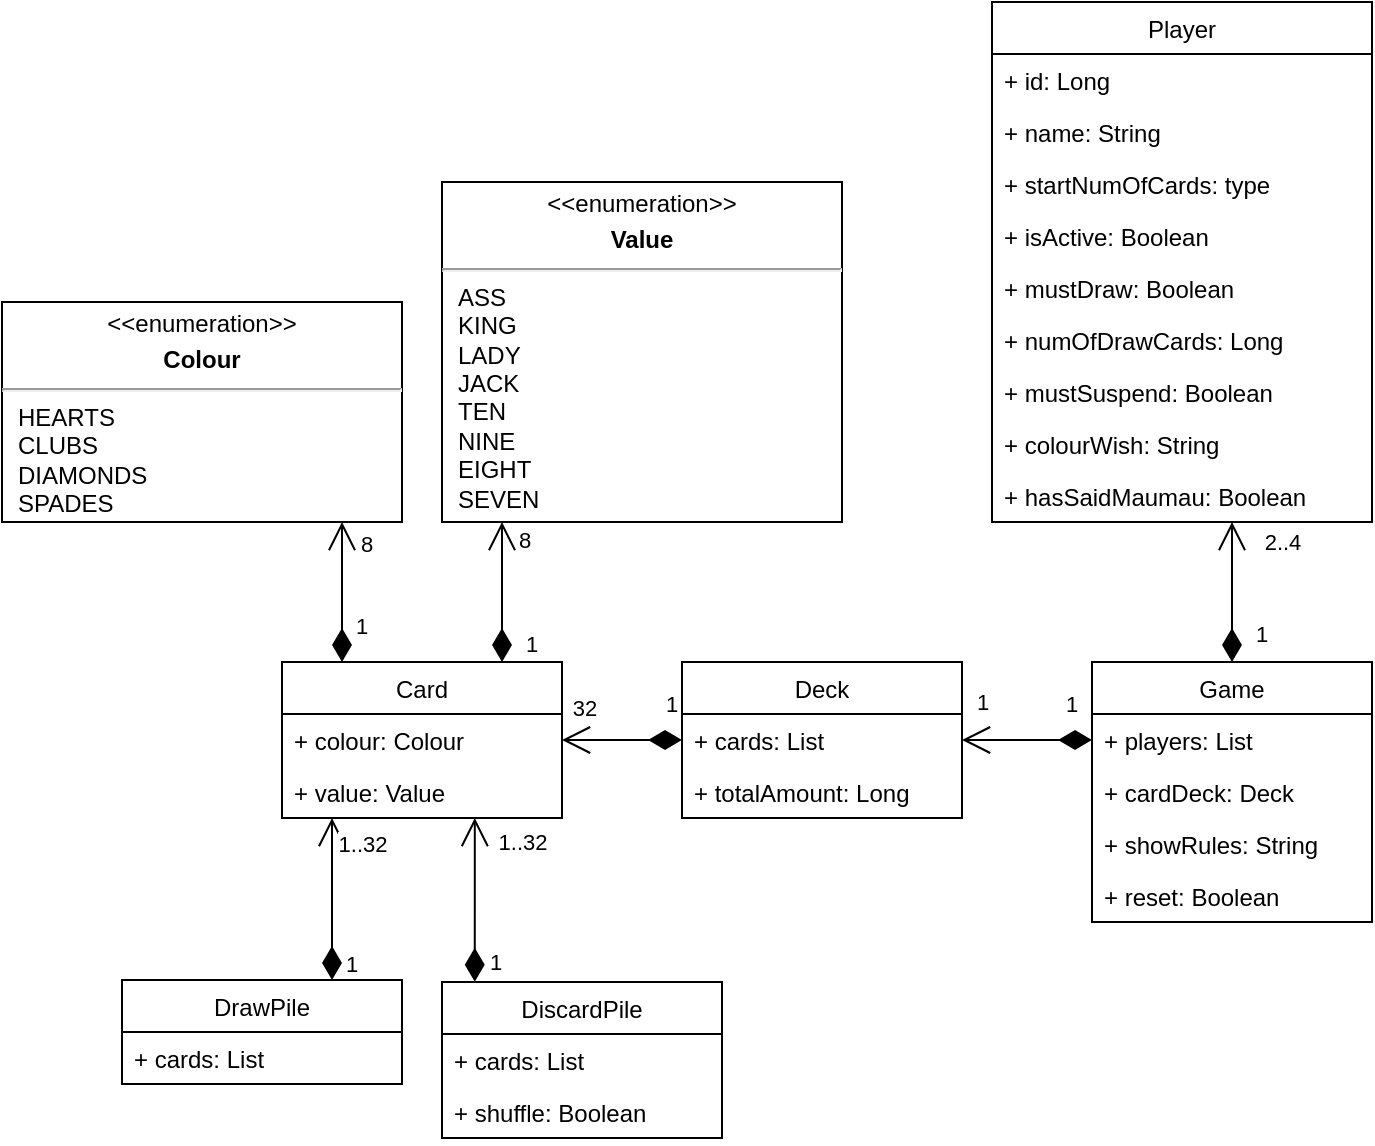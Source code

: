 <mxfile version="17.4.6" type="device"><diagram id="bj6Q8kGTr0pkgQq6tZRm" name="Seite-1"><mxGraphModel dx="524" dy="378" grid="1" gridSize="10" guides="1" tooltips="1" connect="1" arrows="1" fold="1" page="1" pageScale="1" pageWidth="827" pageHeight="1169" math="0" shadow="0"><root><mxCell id="0"/><mxCell id="1" parent="0"/><mxCell id="77sjMMR5Yvf_XChXpcGN-28" value="Card" style="swimlane;fontStyle=0;childLayout=stackLayout;horizontal=1;startSize=26;fillColor=none;horizontalStack=0;resizeParent=1;resizeParentMax=0;resizeLast=0;collapsible=1;marginBottom=0;" parent="1" vertex="1"><mxGeometry x="160" y="400" width="140" height="78" as="geometry"/></mxCell><mxCell id="77sjMMR5Yvf_XChXpcGN-29" value="+ colour: Colour" style="text;strokeColor=none;fillColor=none;align=left;verticalAlign=top;spacingLeft=4;spacingRight=4;overflow=hidden;rotatable=0;points=[[0,0.5],[1,0.5]];portConstraint=eastwest;" parent="77sjMMR5Yvf_XChXpcGN-28" vertex="1"><mxGeometry y="26" width="140" height="26" as="geometry"/></mxCell><mxCell id="77sjMMR5Yvf_XChXpcGN-30" value="+ value: Value" style="text;strokeColor=none;fillColor=none;align=left;verticalAlign=top;spacingLeft=4;spacingRight=4;overflow=hidden;rotatable=0;points=[[0,0.5],[1,0.5]];portConstraint=eastwest;" parent="77sjMMR5Yvf_XChXpcGN-28" vertex="1"><mxGeometry y="52" width="140" height="26" as="geometry"/></mxCell><mxCell id="77sjMMR5Yvf_XChXpcGN-31" value="Player" style="swimlane;fontStyle=0;childLayout=stackLayout;horizontal=1;startSize=26;fillColor=none;horizontalStack=0;resizeParent=1;resizeParentMax=0;resizeLast=0;collapsible=1;marginBottom=0;" parent="1" vertex="1"><mxGeometry x="515" y="70" width="190" height="260" as="geometry"/></mxCell><mxCell id="77sjMMR5Yvf_XChXpcGN-32" value="+ id: Long" style="text;strokeColor=none;fillColor=none;align=left;verticalAlign=top;spacingLeft=4;spacingRight=4;overflow=hidden;rotatable=0;points=[[0,0.5],[1,0.5]];portConstraint=eastwest;" parent="77sjMMR5Yvf_XChXpcGN-31" vertex="1"><mxGeometry y="26" width="190" height="26" as="geometry"/></mxCell><mxCell id="77sjMMR5Yvf_XChXpcGN-34" value="+ name: String" style="text;strokeColor=none;fillColor=none;align=left;verticalAlign=top;spacingLeft=4;spacingRight=4;overflow=hidden;rotatable=0;points=[[0,0.5],[1,0.5]];portConstraint=eastwest;" parent="77sjMMR5Yvf_XChXpcGN-31" vertex="1"><mxGeometry y="52" width="190" height="26" as="geometry"/></mxCell><mxCell id="77sjMMR5Yvf_XChXpcGN-33" value="+ startNumOfCards: type" style="text;strokeColor=none;fillColor=none;align=left;verticalAlign=top;spacingLeft=4;spacingRight=4;overflow=hidden;rotatable=0;points=[[0,0.5],[1,0.5]];portConstraint=eastwest;" parent="77sjMMR5Yvf_XChXpcGN-31" vertex="1"><mxGeometry y="78" width="190" height="26" as="geometry"/></mxCell><mxCell id="77sjMMR5Yvf_XChXpcGN-35" value="+ isActive: Boolean" style="text;strokeColor=none;fillColor=none;align=left;verticalAlign=top;spacingLeft=4;spacingRight=4;overflow=hidden;rotatable=0;points=[[0,0.5],[1,0.5]];portConstraint=eastwest;" parent="77sjMMR5Yvf_XChXpcGN-31" vertex="1"><mxGeometry y="104" width="190" height="26" as="geometry"/></mxCell><mxCell id="S1vb69_Zerg-ERHGtHPL-10" value="+ mustDraw: Boolean" style="text;strokeColor=none;fillColor=none;align=left;verticalAlign=top;spacingLeft=4;spacingRight=4;overflow=hidden;rotatable=0;points=[[0,0.5],[1,0.5]];portConstraint=eastwest;" vertex="1" parent="77sjMMR5Yvf_XChXpcGN-31"><mxGeometry y="130" width="190" height="26" as="geometry"/></mxCell><mxCell id="LWqvd5Fts955x7SQUY-z-13" value="+ numOfDrawCards: Long" style="text;strokeColor=none;fillColor=none;align=left;verticalAlign=top;spacingLeft=4;spacingRight=4;overflow=hidden;rotatable=0;points=[[0,0.5],[1,0.5]];portConstraint=eastwest;" parent="77sjMMR5Yvf_XChXpcGN-31" vertex="1"><mxGeometry y="156" width="190" height="26" as="geometry"/></mxCell><mxCell id="S1vb69_Zerg-ERHGtHPL-12" value="+ mustSuspend: Boolean" style="text;strokeColor=none;fillColor=none;align=left;verticalAlign=top;spacingLeft=4;spacingRight=4;overflow=hidden;rotatable=0;points=[[0,0.5],[1,0.5]];portConstraint=eastwest;" vertex="1" parent="77sjMMR5Yvf_XChXpcGN-31"><mxGeometry y="182" width="190" height="26" as="geometry"/></mxCell><mxCell id="S1vb69_Zerg-ERHGtHPL-13" value="+ colourWish: String" style="text;strokeColor=none;fillColor=none;align=left;verticalAlign=top;spacingLeft=4;spacingRight=4;overflow=hidden;rotatable=0;points=[[0,0.5],[1,0.5]];portConstraint=eastwest;" vertex="1" parent="77sjMMR5Yvf_XChXpcGN-31"><mxGeometry y="208" width="190" height="26" as="geometry"/></mxCell><mxCell id="77sjMMR5Yvf_XChXpcGN-36" value="+ hasSaidMaumau: Boolean" style="text;strokeColor=none;fillColor=none;align=left;verticalAlign=top;spacingLeft=4;spacingRight=4;overflow=hidden;rotatable=0;points=[[0,0.5],[1,0.5]];portConstraint=eastwest;" parent="77sjMMR5Yvf_XChXpcGN-31" vertex="1"><mxGeometry y="234" width="190" height="26" as="geometry"/></mxCell><mxCell id="77sjMMR5Yvf_XChXpcGN-37" value="Deck" style="swimlane;fontStyle=0;childLayout=stackLayout;horizontal=1;startSize=26;fillColor=none;horizontalStack=0;resizeParent=1;resizeParentMax=0;resizeLast=0;collapsible=1;marginBottom=0;" parent="1" vertex="1"><mxGeometry x="360" y="400" width="140" height="78" as="geometry"/></mxCell><mxCell id="77sjMMR5Yvf_XChXpcGN-38" value="+ cards: List" style="text;strokeColor=none;fillColor=none;align=left;verticalAlign=top;spacingLeft=4;spacingRight=4;overflow=hidden;rotatable=0;points=[[0,0.5],[1,0.5]];portConstraint=eastwest;" parent="77sjMMR5Yvf_XChXpcGN-37" vertex="1"><mxGeometry y="26" width="140" height="26" as="geometry"/></mxCell><mxCell id="77sjMMR5Yvf_XChXpcGN-39" value="+ totalAmount: Long" style="text;strokeColor=none;fillColor=none;align=left;verticalAlign=top;spacingLeft=4;spacingRight=4;overflow=hidden;rotatable=0;points=[[0,0.5],[1,0.5]];portConstraint=eastwest;" parent="77sjMMR5Yvf_XChXpcGN-37" vertex="1"><mxGeometry y="52" width="140" height="26" as="geometry"/></mxCell><mxCell id="77sjMMR5Yvf_XChXpcGN-40" value="DrawPile" style="swimlane;fontStyle=0;childLayout=stackLayout;horizontal=1;startSize=26;fillColor=none;horizontalStack=0;resizeParent=1;resizeParentMax=0;resizeLast=0;collapsible=1;marginBottom=0;" parent="1" vertex="1"><mxGeometry x="80" y="559" width="140" height="52" as="geometry"/></mxCell><mxCell id="77sjMMR5Yvf_XChXpcGN-41" value="+ cards: List" style="text;strokeColor=none;fillColor=none;align=left;verticalAlign=top;spacingLeft=4;spacingRight=4;overflow=hidden;rotatable=0;points=[[0,0.5],[1,0.5]];portConstraint=eastwest;" parent="77sjMMR5Yvf_XChXpcGN-40" vertex="1"><mxGeometry y="26" width="140" height="26" as="geometry"/></mxCell><mxCell id="77sjMMR5Yvf_XChXpcGN-42" value="DiscardPile" style="swimlane;fontStyle=0;childLayout=stackLayout;horizontal=1;startSize=26;fillColor=none;horizontalStack=0;resizeParent=1;resizeParentMax=0;resizeLast=0;collapsible=1;marginBottom=0;" parent="1" vertex="1"><mxGeometry x="240" y="560" width="140" height="78" as="geometry"/></mxCell><mxCell id="77sjMMR5Yvf_XChXpcGN-43" value="+ cards: List" style="text;strokeColor=none;fillColor=none;align=left;verticalAlign=top;spacingLeft=4;spacingRight=4;overflow=hidden;rotatable=0;points=[[0,0.5],[1,0.5]];portConstraint=eastwest;" parent="77sjMMR5Yvf_XChXpcGN-42" vertex="1"><mxGeometry y="26" width="140" height="26" as="geometry"/></mxCell><mxCell id="LWqvd5Fts955x7SQUY-z-17" value="+ shuffle: Boolean" style="text;strokeColor=none;fillColor=none;align=left;verticalAlign=top;spacingLeft=4;spacingRight=4;overflow=hidden;rotatable=0;points=[[0,0.5],[1,0.5]];portConstraint=eastwest;" parent="77sjMMR5Yvf_XChXpcGN-42" vertex="1"><mxGeometry y="52" width="140" height="26" as="geometry"/></mxCell><mxCell id="77sjMMR5Yvf_XChXpcGN-44" value="Game" style="swimlane;fontStyle=0;childLayout=stackLayout;horizontal=1;startSize=26;fillColor=none;horizontalStack=0;resizeParent=1;resizeParentMax=0;resizeLast=0;collapsible=1;marginBottom=0;" parent="1" vertex="1"><mxGeometry x="565" y="400" width="140" height="130" as="geometry"/></mxCell><mxCell id="77sjMMR5Yvf_XChXpcGN-45" value="+ players: List" style="text;strokeColor=none;fillColor=none;align=left;verticalAlign=top;spacingLeft=4;spacingRight=4;overflow=hidden;rotatable=0;points=[[0,0.5],[1,0.5]];portConstraint=eastwest;" parent="77sjMMR5Yvf_XChXpcGN-44" vertex="1"><mxGeometry y="26" width="140" height="26" as="geometry"/></mxCell><mxCell id="77sjMMR5Yvf_XChXpcGN-46" value="+ cardDeck: Deck" style="text;strokeColor=none;fillColor=none;align=left;verticalAlign=top;spacingLeft=4;spacingRight=4;overflow=hidden;rotatable=0;points=[[0,0.5],[1,0.5]];portConstraint=eastwest;" parent="77sjMMR5Yvf_XChXpcGN-44" vertex="1"><mxGeometry y="52" width="140" height="26" as="geometry"/></mxCell><mxCell id="S1vb69_Zerg-ERHGtHPL-9" value="+ showRules: String" style="text;strokeColor=none;fillColor=none;align=left;verticalAlign=top;spacingLeft=4;spacingRight=4;overflow=hidden;rotatable=0;points=[[0,0.5],[1,0.5]];portConstraint=eastwest;" vertex="1" parent="77sjMMR5Yvf_XChXpcGN-44"><mxGeometry y="78" width="140" height="26" as="geometry"/></mxCell><mxCell id="LWqvd5Fts955x7SQUY-z-15" value="+ reset: Boolean" style="text;strokeColor=none;fillColor=none;align=left;verticalAlign=top;spacingLeft=4;spacingRight=4;overflow=hidden;rotatable=0;points=[[0,0.5],[1,0.5]];portConstraint=eastwest;" parent="77sjMMR5Yvf_XChXpcGN-44" vertex="1"><mxGeometry y="104" width="140" height="26" as="geometry"/></mxCell><mxCell id="77sjMMR5Yvf_XChXpcGN-47" value="&lt;p style=&quot;margin: 0px ; margin-top: 4px ; text-align: center&quot;&gt;&amp;lt;&amp;lt;enumeration&amp;gt;&amp;gt;&lt;b&gt;&lt;br&gt;&lt;/b&gt;&lt;/p&gt;&lt;p style=&quot;margin: 0px ; margin-top: 4px ; text-align: center&quot;&gt;&lt;b&gt;Colour&lt;/b&gt;&lt;br&gt;&lt;b&gt;&lt;/b&gt;&lt;/p&gt;&lt;hr&gt;&lt;p style=&quot;margin: 0px ; margin-left: 8px ; text-align: left&quot;&gt;HEARTS&lt;br&gt;&lt;/p&gt;&lt;p style=&quot;margin: 0px ; margin-left: 8px ; text-align: left&quot;&gt;CLUBS&lt;/p&gt;&lt;p style=&quot;margin: 0px ; margin-left: 8px ; text-align: left&quot;&gt;DIAMONDS&lt;/p&gt;&lt;p style=&quot;margin: 0px ; margin-left: 8px ; text-align: left&quot;&gt;SPADES&lt;br&gt;&lt;/p&gt;&lt;p style=&quot;margin: 0px ; margin-left: 8px ; text-align: left&quot;&gt;&lt;br&gt;&lt;/p&gt;&lt;p style=&quot;margin: 0px ; margin-left: 8px ; text-align: left&quot;&gt;&lt;br&gt;&lt;/p&gt;" style="shape=rect;html=1;overflow=fill;whiteSpace=wrap;" parent="1" vertex="1"><mxGeometry x="20" y="220" width="200" height="110" as="geometry"/></mxCell><mxCell id="77sjMMR5Yvf_XChXpcGN-48" value="1" style="endArrow=open;html=1;endSize=12;startArrow=diamondThin;startSize=14;startFill=1;edgeStyle=orthogonalEdgeStyle;align=left;verticalAlign=bottom;rounded=0;" parent="1" source="77sjMMR5Yvf_XChXpcGN-37" target="77sjMMR5Yvf_XChXpcGN-28" edge="1"><mxGeometry x="-0.667" y="-9" relative="1" as="geometry"><mxPoint x="170" y="560" as="sourcePoint"/><mxPoint x="440" y="460" as="targetPoint"/><mxPoint as="offset"/><Array as="points"><mxPoint x="250" y="460"/><mxPoint x="250" y="460"/></Array></mxGeometry></mxCell><mxCell id="S1vb69_Zerg-ERHGtHPL-17" value="32" style="edgeLabel;html=1;align=center;verticalAlign=middle;resizable=0;points=[];" vertex="1" connectable="0" parent="77sjMMR5Yvf_XChXpcGN-48"><mxGeometry x="0.752" y="-1" relative="1" as="geometry"><mxPoint x="3" y="-15" as="offset"/></mxGeometry></mxCell><mxCell id="LWqvd5Fts955x7SQUY-z-18" value="1" style="endArrow=open;html=1;endSize=12;startArrow=diamondThin;startSize=14;startFill=1;edgeStyle=orthogonalEdgeStyle;align=left;verticalAlign=bottom;rounded=0;" parent="1" source="77sjMMR5Yvf_XChXpcGN-44" target="77sjMMR5Yvf_XChXpcGN-31" edge="1"><mxGeometry x="-0.857" y="-10" relative="1" as="geometry"><mxPoint x="530" y="300" as="sourcePoint"/><mxPoint x="690" y="300" as="targetPoint"/><Array as="points"><mxPoint x="590" y="262"/><mxPoint x="590" y="262"/></Array><mxPoint as="offset"/></mxGeometry></mxCell><mxCell id="S1vb69_Zerg-ERHGtHPL-5" value="2..4" style="edgeLabel;html=1;align=center;verticalAlign=middle;resizable=0;points=[];" vertex="1" connectable="0" parent="LWqvd5Fts955x7SQUY-z-18"><mxGeometry x="0.682" y="3" relative="1" as="geometry"><mxPoint x="28" y="-1" as="offset"/></mxGeometry></mxCell><mxCell id="S1vb69_Zerg-ERHGtHPL-1" value="1" style="endArrow=open;html=1;endSize=12;startArrow=diamondThin;startSize=14;startFill=1;edgeStyle=orthogonalEdgeStyle;align=left;verticalAlign=bottom;rounded=0;" edge="1" parent="1" source="77sjMMR5Yvf_XChXpcGN-28" target="77sjMMR5Yvf_XChXpcGN-47"><mxGeometry x="-0.743" y="-5" relative="1" as="geometry"><mxPoint x="90" y="360" as="sourcePoint"/><mxPoint x="250" y="360" as="targetPoint"/><Array as="points"><mxPoint x="190" y="360"/><mxPoint x="190" y="360"/></Array><mxPoint as="offset"/></mxGeometry></mxCell><mxCell id="S1vb69_Zerg-ERHGtHPL-2" value="8" style="edgeLabel;html=1;align=center;verticalAlign=middle;resizable=0;points=[];" vertex="1" connectable="0" parent="S1vb69_Zerg-ERHGtHPL-1"><mxGeometry x="0.759" y="-1" relative="1" as="geometry"><mxPoint x="11" y="2" as="offset"/></mxGeometry></mxCell><mxCell id="S1vb69_Zerg-ERHGtHPL-6" value="1" style="endArrow=open;html=1;endSize=12;startArrow=diamondThin;startSize=14;startFill=1;edgeStyle=orthogonalEdgeStyle;align=left;verticalAlign=bottom;rounded=0;" edge="1" parent="1" source="77sjMMR5Yvf_XChXpcGN-44" target="77sjMMR5Yvf_XChXpcGN-37"><mxGeometry x="-0.538" y="-9" relative="1" as="geometry"><mxPoint x="330" y="360" as="sourcePoint"/><mxPoint x="490" y="360" as="targetPoint"/><Array as="points"><mxPoint x="540" y="439"/><mxPoint x="540" y="439"/></Array><mxPoint as="offset"/></mxGeometry></mxCell><mxCell id="S1vb69_Zerg-ERHGtHPL-7" value="1" style="edgeLabel;html=1;align=center;verticalAlign=middle;resizable=0;points=[];" vertex="1" connectable="0" parent="S1vb69_Zerg-ERHGtHPL-6"><mxGeometry x="0.687" y="1" relative="1" as="geometry"><mxPoint y="-20" as="offset"/></mxGeometry></mxCell><mxCell id="S1vb69_Zerg-ERHGtHPL-14" value="&lt;p style=&quot;margin: 0px ; margin-top: 4px ; text-align: center&quot;&gt;&amp;lt;&amp;lt;enumeration&amp;gt;&amp;gt;&lt;b&gt;&lt;br&gt;&lt;/b&gt;&lt;/p&gt;&lt;p style=&quot;margin: 0px ; margin-top: 4px ; text-align: center&quot;&gt;&lt;b&gt;Value&lt;/b&gt;&lt;br&gt;&lt;b&gt;&lt;/b&gt;&lt;/p&gt;&lt;hr&gt;&lt;p style=&quot;margin: 0px ; margin-left: 8px ; text-align: left&quot;&gt;ASS&lt;/p&gt;&lt;p style=&quot;margin: 0px ; margin-left: 8px ; text-align: left&quot;&gt;KING&lt;br&gt;&lt;/p&gt;&lt;p style=&quot;margin: 0px ; margin-left: 8px ; text-align: left&quot;&gt;LADY&lt;br&gt;&lt;/p&gt;&lt;p style=&quot;margin: 0px ; margin-left: 8px ; text-align: left&quot;&gt;JACK&lt;/p&gt;&lt;p style=&quot;margin: 0px ; margin-left: 8px ; text-align: left&quot;&gt;TEN&lt;/p&gt;&lt;p style=&quot;margin: 0px ; margin-left: 8px ; text-align: left&quot;&gt;NINE&lt;/p&gt;&lt;p style=&quot;margin: 0px ; margin-left: 8px ; text-align: left&quot;&gt;EIGHT&lt;/p&gt;&lt;p style=&quot;margin: 0px ; margin-left: 8px ; text-align: left&quot;&gt;SEVEN&lt;br&gt;&lt;/p&gt;&lt;p style=&quot;margin: 0px ; margin-left: 8px ; text-align: left&quot;&gt;&lt;br&gt;&lt;/p&gt;&lt;p style=&quot;margin: 0px ; margin-left: 8px ; text-align: left&quot;&gt;&lt;br&gt;&lt;/p&gt;" style="shape=rect;html=1;overflow=fill;whiteSpace=wrap;" vertex="1" parent="1"><mxGeometry x="240" y="160" width="200" height="170" as="geometry"/></mxCell><mxCell id="S1vb69_Zerg-ERHGtHPL-15" value="1" style="endArrow=open;html=1;endSize=12;startArrow=diamondThin;startSize=14;startFill=1;edgeStyle=orthogonalEdgeStyle;align=left;verticalAlign=bottom;rounded=0;" edge="1" parent="1" source="77sjMMR5Yvf_XChXpcGN-28" target="S1vb69_Zerg-ERHGtHPL-14"><mxGeometry x="-1" y="-10" relative="1" as="geometry"><mxPoint x="120" y="470" as="sourcePoint"/><mxPoint x="280" y="470" as="targetPoint"/><Array as="points"><mxPoint x="270" y="360"/><mxPoint x="270" y="360"/></Array><mxPoint as="offset"/></mxGeometry></mxCell><mxCell id="S1vb69_Zerg-ERHGtHPL-16" value="8" style="edgeLabel;html=1;align=center;verticalAlign=middle;resizable=0;points=[];" vertex="1" connectable="0" parent="1"><mxGeometry x="212.034" y="350.621" as="geometry"><mxPoint x="69" y="-12" as="offset"/></mxGeometry></mxCell><mxCell id="S1vb69_Zerg-ERHGtHPL-20" value="1" style="endArrow=open;html=1;endSize=12;startArrow=diamondThin;startSize=14;startFill=1;edgeStyle=orthogonalEdgeStyle;align=left;verticalAlign=bottom;rounded=0;exitX=0.75;exitY=0;exitDx=0;exitDy=0;" edge="1" parent="1" source="77sjMMR5Yvf_XChXpcGN-40" target="77sjMMR5Yvf_XChXpcGN-28"><mxGeometry x="-1" y="-5" relative="1" as="geometry"><mxPoint x="170" y="520" as="sourcePoint"/><mxPoint x="330" y="520" as="targetPoint"/><Array as="points"><mxPoint x="185" y="530"/><mxPoint x="185" y="530"/></Array><mxPoint y="1" as="offset"/></mxGeometry></mxCell><mxCell id="S1vb69_Zerg-ERHGtHPL-21" value="1..32" style="edgeLabel;html=1;align=center;verticalAlign=middle;resizable=0;points=[];" vertex="1" connectable="0" parent="S1vb69_Zerg-ERHGtHPL-20"><mxGeometry x="0.766" y="1" relative="1" as="geometry"><mxPoint x="16" y="3" as="offset"/></mxGeometry></mxCell><mxCell id="S1vb69_Zerg-ERHGtHPL-22" value="1" style="endArrow=open;html=1;endSize=12;startArrow=diamondThin;startSize=14;startFill=1;edgeStyle=orthogonalEdgeStyle;align=left;verticalAlign=bottom;rounded=0;exitX=0.117;exitY=-0.002;exitDx=0;exitDy=0;exitPerimeter=0;" edge="1" parent="1" source="77sjMMR5Yvf_XChXpcGN-42" target="77sjMMR5Yvf_XChXpcGN-28"><mxGeometry x="-0.979" y="-6" relative="1" as="geometry"><mxPoint x="260" y="520" as="sourcePoint"/><mxPoint x="420" y="520" as="targetPoint"/><Array as="points"><mxPoint x="256" y="500"/><mxPoint x="256" y="500"/></Array><mxPoint as="offset"/></mxGeometry></mxCell><mxCell id="S1vb69_Zerg-ERHGtHPL-23" value="1..32" style="edgeLabel;html=1;align=center;verticalAlign=middle;resizable=0;points=[];" vertex="1" connectable="0" parent="1"><mxGeometry x="280" y="490.001" as="geometry"/></mxCell></root></mxGraphModel></diagram></mxfile>